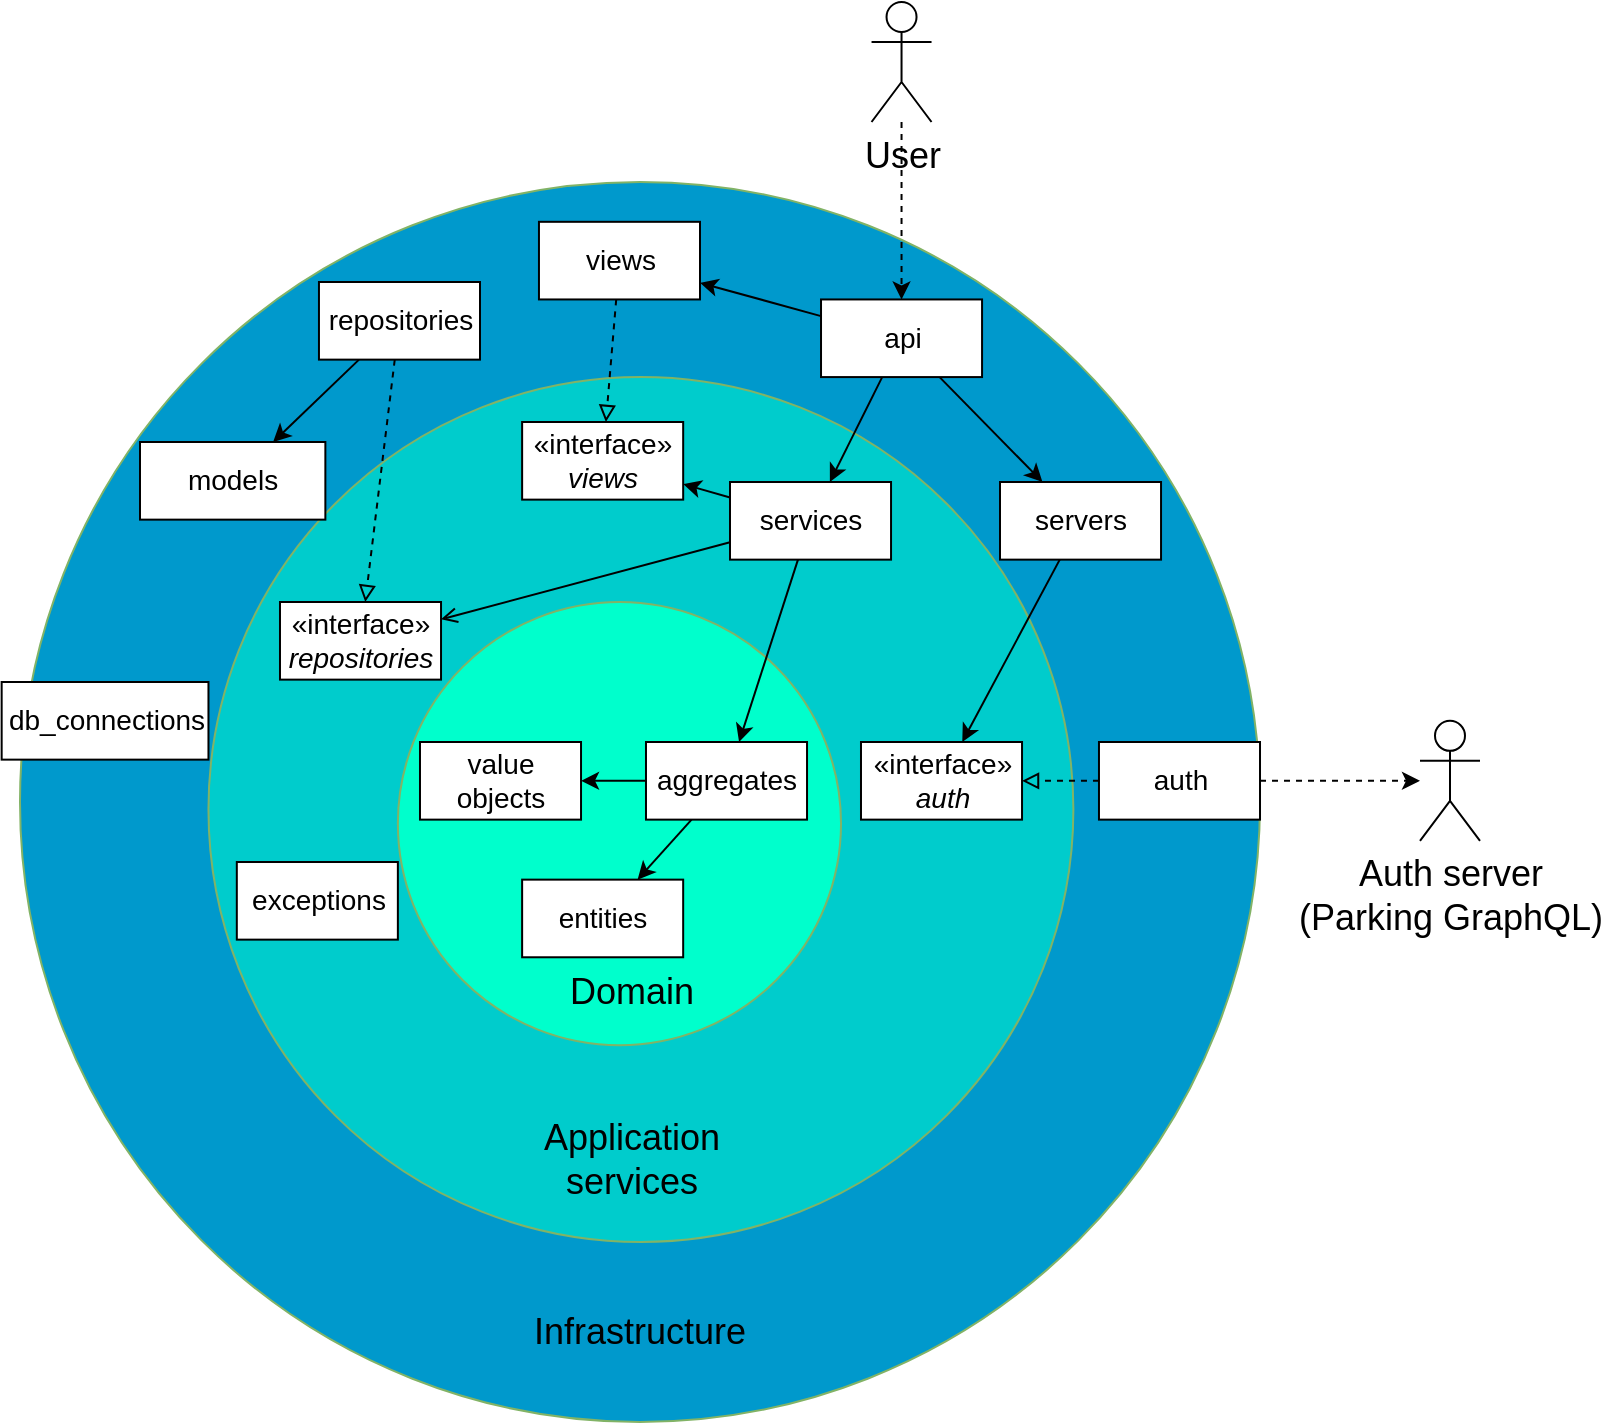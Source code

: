 <mxfile version="23.1.1" type="device" pages="3">
  <diagram id="C5RBs43oDa-KdzZeNtuy" name="Class diagram">
    <mxGraphModel dx="954" dy="581" grid="1" gridSize="10" guides="1" tooltips="1" connect="1" arrows="1" fold="1" page="1" pageScale="1" pageWidth="827" pageHeight="1169" math="0" shadow="0">
      <root>
        <mxCell id="WIyWlLk6GJQsqaUBKTNV-0" />
        <mxCell id="WIyWlLk6GJQsqaUBKTNV-1" parent="WIyWlLk6GJQsqaUBKTNV-0" />
        <mxCell id="lsLaWu2NGyzTViGppG-I-3" value="" style="group" parent="WIyWlLk6GJQsqaUBKTNV-1" vertex="1" connectable="0">
          <mxGeometry x="20" y="100" width="620" height="620" as="geometry" />
        </mxCell>
        <mxCell id="lsLaWu2NGyzTViGppG-I-2" value="" style="ellipse;whiteSpace=wrap;html=1;aspect=fixed;fillColor=#0099cc;strokeColor=#82b366;" parent="lsLaWu2NGyzTViGppG-I-3" vertex="1">
          <mxGeometry width="620" height="620" as="geometry" />
        </mxCell>
        <mxCell id="lsLaWu2NGyzTViGppG-I-1" value="" style="ellipse;whiteSpace=wrap;html=1;aspect=fixed;fillColor=#00cccc;strokeColor=#82b366;" parent="lsLaWu2NGyzTViGppG-I-3" vertex="1">
          <mxGeometry x="94.23" y="97.54" width="432.46" height="432.46" as="geometry" />
        </mxCell>
        <mxCell id="lsLaWu2NGyzTViGppG-I-0" value="" style="ellipse;whiteSpace=wrap;html=1;aspect=fixed;fillColor=#00ffcc;strokeColor=#82b366;align=center;" parent="lsLaWu2NGyzTViGppG-I-3" vertex="1">
          <mxGeometry x="188.93" y="210" width="221.58" height="221.58" as="geometry" />
        </mxCell>
        <mxCell id="lsLaWu2NGyzTViGppG-I-7" value="entities" style="html=1;fontSize=14;" parent="lsLaWu2NGyzTViGppG-I-3" vertex="1">
          <mxGeometry x="251.065" y="348.822" width="80.518" height="38.816" as="geometry" />
        </mxCell>
        <mxCell id="lsLaWu2NGyzTViGppG-I-8" value="«interface»&lt;br&gt;&lt;i&gt;repositories&lt;/i&gt;" style="html=1;fontSize=14;" parent="lsLaWu2NGyzTViGppG-I-3" vertex="1">
          <mxGeometry x="129.996" y="210.002" width="80.518" height="38.816" as="geometry" />
        </mxCell>
        <mxCell id="lsLaWu2NGyzTViGppG-I-39" style="rounded=0;orthogonalLoop=1;jettySize=auto;html=1;fontSize=14;endArrow=block;endFill=0;dashed=1;" parent="lsLaWu2NGyzTViGppG-I-3" source="lsLaWu2NGyzTViGppG-I-38" target="lsLaWu2NGyzTViGppG-I-8" edge="1">
          <mxGeometry relative="1" as="geometry" />
        </mxCell>
        <mxCell id="Sgo4O33tFJiqRKTH_Ozq-22" style="rounded=0;orthogonalLoop=1;jettySize=auto;html=1;" parent="lsLaWu2NGyzTViGppG-I-3" source="lsLaWu2NGyzTViGppG-I-38" target="Sgo4O33tFJiqRKTH_Ozq-21" edge="1">
          <mxGeometry relative="1" as="geometry" />
        </mxCell>
        <mxCell id="lsLaWu2NGyzTViGppG-I-38" value="repositories" style="html=1;fontSize=14;" parent="lsLaWu2NGyzTViGppG-I-3" vertex="1">
          <mxGeometry x="149.479" y="50.001" width="80.518" height="38.816" as="geometry" />
        </mxCell>
        <mxCell id="lsLaWu2NGyzTViGppG-I-41" style="edgeStyle=none;rounded=0;orthogonalLoop=1;jettySize=auto;html=1;fontSize=14;endArrow=open;endFill=0;" parent="lsLaWu2NGyzTViGppG-I-3" source="lsLaWu2NGyzTViGppG-I-10" target="lsLaWu2NGyzTViGppG-I-8" edge="1">
          <mxGeometry relative="1" as="geometry" />
        </mxCell>
        <mxCell id="wOMGkjf5EOQaN0JTgnZM-2" style="rounded=0;orthogonalLoop=1;jettySize=auto;html=1;" parent="lsLaWu2NGyzTViGppG-I-3" source="lsLaWu2NGyzTViGppG-I-10" target="wOMGkjf5EOQaN0JTgnZM-1" edge="1">
          <mxGeometry relative="1" as="geometry" />
        </mxCell>
        <mxCell id="ixm-vyaIn5SOb3wlX5sp-2" style="rounded=0;orthogonalLoop=1;jettySize=auto;html=1;" parent="lsLaWu2NGyzTViGppG-I-3" source="lsLaWu2NGyzTViGppG-I-10" target="ixm-vyaIn5SOb3wlX5sp-0" edge="1">
          <mxGeometry relative="1" as="geometry" />
        </mxCell>
        <mxCell id="lsLaWu2NGyzTViGppG-I-10" value="services" style="html=1;fontSize=14;" parent="lsLaWu2NGyzTViGppG-I-3" vertex="1">
          <mxGeometry x="355.0" y="150.004" width="80.518" height="38.816" as="geometry" />
        </mxCell>
        <mxCell id="Sgo4O33tFJiqRKTH_Ozq-23" style="edgeStyle=none;rounded=0;orthogonalLoop=1;jettySize=auto;html=1;" parent="lsLaWu2NGyzTViGppG-I-3" source="lsLaWu2NGyzTViGppG-I-24" target="lsLaWu2NGyzTViGppG-I-10" edge="1">
          <mxGeometry relative="1" as="geometry" />
        </mxCell>
        <mxCell id="Sgo4O33tFJiqRKTH_Ozq-24" style="edgeStyle=none;rounded=0;orthogonalLoop=1;jettySize=auto;html=1;" parent="lsLaWu2NGyzTViGppG-I-3" source="lsLaWu2NGyzTViGppG-I-24" target="Sgo4O33tFJiqRKTH_Ozq-19" edge="1">
          <mxGeometry relative="1" as="geometry" />
        </mxCell>
        <mxCell id="Rd-3Oh1vLso_yVoTqELJ-3" style="rounded=0;orthogonalLoop=1;jettySize=auto;html=1;" parent="lsLaWu2NGyzTViGppG-I-3" source="lsLaWu2NGyzTViGppG-I-24" target="Rd-3Oh1vLso_yVoTqELJ-1" edge="1">
          <mxGeometry relative="1" as="geometry" />
        </mxCell>
        <mxCell id="lsLaWu2NGyzTViGppG-I-24" value="api" style="html=1;fontSize=14;" parent="lsLaWu2NGyzTViGppG-I-3" vertex="1">
          <mxGeometry x="400.509" y="58.725" width="80.518" height="38.816" as="geometry" />
        </mxCell>
        <mxCell id="lsLaWu2NGyzTViGppG-I-11" value="db_connections" style="html=1;fontSize=14;" parent="lsLaWu2NGyzTViGppG-I-3" vertex="1">
          <mxGeometry x="-9.17" y="250" width="103.4" height="38.82" as="geometry" />
        </mxCell>
        <mxCell id="ixm-vyaIn5SOb3wlX5sp-1" style="rounded=0;orthogonalLoop=1;jettySize=auto;html=1;endArrow=block;endFill=0;dashed=1;" parent="lsLaWu2NGyzTViGppG-I-3" source="Sgo4O33tFJiqRKTH_Ozq-19" target="ixm-vyaIn5SOb3wlX5sp-0" edge="1">
          <mxGeometry relative="1" as="geometry" />
        </mxCell>
        <mxCell id="Sgo4O33tFJiqRKTH_Ozq-19" value="views" style="html=1;fontSize=14;" parent="lsLaWu2NGyzTViGppG-I-3" vertex="1">
          <mxGeometry x="259.48" y="19.909" width="80.518" height="38.816" as="geometry" />
        </mxCell>
        <mxCell id="Rd-3Oh1vLso_yVoTqELJ-5" style="rounded=0;orthogonalLoop=1;jettySize=auto;html=1;endArrow=block;endFill=0;dashed=1;" parent="lsLaWu2NGyzTViGppG-I-3" source="Sgo4O33tFJiqRKTH_Ozq-20" target="Rd-3Oh1vLso_yVoTqELJ-0" edge="1">
          <mxGeometry relative="1" as="geometry" />
        </mxCell>
        <mxCell id="Sgo4O33tFJiqRKTH_Ozq-20" value="auth" style="html=1;fontSize=14;" parent="lsLaWu2NGyzTViGppG-I-3" vertex="1">
          <mxGeometry x="539.485" y="279.999" width="80.518" height="38.816" as="geometry" />
        </mxCell>
        <mxCell id="Sgo4O33tFJiqRKTH_Ozq-21" value="models" style="html=1;fontSize=14;" parent="lsLaWu2NGyzTViGppG-I-3" vertex="1">
          <mxGeometry x="60" y="130.0" width="92.68" height="38.82" as="geometry" />
        </mxCell>
        <mxCell id="NysXpsWrsIXkPYsaMSlo-0" value="exceptions" style="html=1;fontSize=14;" parent="lsLaWu2NGyzTViGppG-I-3" vertex="1">
          <mxGeometry x="108.41" y="340.004" width="80.518" height="38.816" as="geometry" />
        </mxCell>
        <mxCell id="wOMGkjf5EOQaN0JTgnZM-0" value="value &lt;br&gt;objects" style="html=1;fontSize=14;" parent="lsLaWu2NGyzTViGppG-I-3" vertex="1">
          <mxGeometry x="199.995" y="280.002" width="80.518" height="38.816" as="geometry" />
        </mxCell>
        <mxCell id="wOMGkjf5EOQaN0JTgnZM-3" style="edgeStyle=none;rounded=0;orthogonalLoop=1;jettySize=auto;html=1;" parent="lsLaWu2NGyzTViGppG-I-3" source="wOMGkjf5EOQaN0JTgnZM-1" target="lsLaWu2NGyzTViGppG-I-7" edge="1">
          <mxGeometry relative="1" as="geometry" />
        </mxCell>
        <mxCell id="wOMGkjf5EOQaN0JTgnZM-5" style="edgeStyle=none;rounded=0;orthogonalLoop=1;jettySize=auto;html=1;" parent="lsLaWu2NGyzTViGppG-I-3" source="wOMGkjf5EOQaN0JTgnZM-1" target="wOMGkjf5EOQaN0JTgnZM-0" edge="1">
          <mxGeometry relative="1" as="geometry" />
        </mxCell>
        <mxCell id="wOMGkjf5EOQaN0JTgnZM-1" value="aggregates" style="html=1;fontSize=14;" parent="lsLaWu2NGyzTViGppG-I-3" vertex="1">
          <mxGeometry x="312.995" y="280.002" width="80.518" height="38.816" as="geometry" />
        </mxCell>
        <mxCell id="lsLaWu2NGyzTViGppG-I-4" value="&lt;font style=&quot;font-size: 18px;&quot;&gt;Domain&lt;/font&gt;" style="text;html=1;strokeColor=none;fillColor=none;align=center;verticalAlign=middle;whiteSpace=wrap;rounded=0;" parent="lsLaWu2NGyzTViGppG-I-3" vertex="1">
          <mxGeometry x="272.14" y="390" width="67.86" height="30" as="geometry" />
        </mxCell>
        <mxCell id="lsLaWu2NGyzTViGppG-I-6" value="&lt;font style=&quot;font-size: 18px;&quot;&gt;Infrastructure&lt;/font&gt;" style="text;html=1;strokeColor=none;fillColor=none;align=center;verticalAlign=middle;whiteSpace=wrap;rounded=0;" parent="lsLaWu2NGyzTViGppG-I-3" vertex="1">
          <mxGeometry x="251.07" y="560" width="117.86" height="30" as="geometry" />
        </mxCell>
        <mxCell id="lsLaWu2NGyzTViGppG-I-5" value="&lt;font style=&quot;font-size: 18px;&quot;&gt;Application services&lt;/font&gt;" style="text;html=1;strokeColor=none;fillColor=none;align=center;verticalAlign=middle;whiteSpace=wrap;rounded=0;" parent="lsLaWu2NGyzTViGppG-I-3" vertex="1">
          <mxGeometry x="257.14" y="464" width="97.86" height="50" as="geometry" />
        </mxCell>
        <mxCell id="Rd-3Oh1vLso_yVoTqELJ-0" value="«interface»&lt;br style=&quot;border-color: var(--border-color);&quot;&gt;&lt;i&gt;auth&lt;/i&gt;" style="html=1;fontSize=14;" parent="lsLaWu2NGyzTViGppG-I-3" vertex="1">
          <mxGeometry x="420.495" y="280.002" width="80.518" height="38.816" as="geometry" />
        </mxCell>
        <mxCell id="Rd-3Oh1vLso_yVoTqELJ-4" style="rounded=0;orthogonalLoop=1;jettySize=auto;html=1;" parent="lsLaWu2NGyzTViGppG-I-3" source="Rd-3Oh1vLso_yVoTqELJ-1" target="Rd-3Oh1vLso_yVoTqELJ-0" edge="1">
          <mxGeometry relative="1" as="geometry" />
        </mxCell>
        <mxCell id="Rd-3Oh1vLso_yVoTqELJ-1" value="servers" style="html=1;fontSize=14;" parent="lsLaWu2NGyzTViGppG-I-3" vertex="1">
          <mxGeometry x="489.999" y="150.005" width="80.518" height="38.816" as="geometry" />
        </mxCell>
        <mxCell id="ixm-vyaIn5SOb3wlX5sp-0" value="«interface»&lt;br&gt;&lt;i&gt;views&lt;/i&gt;" style="html=1;fontSize=14;" parent="lsLaWu2NGyzTViGppG-I-3" vertex="1">
          <mxGeometry x="251.066" y="120.002" width="80.518" height="38.816" as="geometry" />
        </mxCell>
        <mxCell id="wOMGkjf5EOQaN0JTgnZM-7" style="edgeStyle=none;rounded=0;orthogonalLoop=1;jettySize=auto;html=1;fontSize=18;dashed=1;" parent="WIyWlLk6GJQsqaUBKTNV-1" source="wOMGkjf5EOQaN0JTgnZM-6" target="lsLaWu2NGyzTViGppG-I-24" edge="1">
          <mxGeometry relative="1" as="geometry" />
        </mxCell>
        <mxCell id="wOMGkjf5EOQaN0JTgnZM-6" value="User" style="shape=umlActor;verticalLabelPosition=bottom;verticalAlign=top;html=1;outlineConnect=0;fontSize=18;" parent="WIyWlLk6GJQsqaUBKTNV-1" vertex="1">
          <mxGeometry x="445.77" y="10" width="30" height="60" as="geometry" />
        </mxCell>
        <mxCell id="Rd-3Oh1vLso_yVoTqELJ-8" value="Auth server&lt;br&gt;(Parking GraphQL)" style="shape=umlActor;verticalLabelPosition=bottom;verticalAlign=top;html=1;outlineConnect=0;fontSize=18;" parent="WIyWlLk6GJQsqaUBKTNV-1" vertex="1">
          <mxGeometry x="720" y="369.41" width="30" height="60" as="geometry" />
        </mxCell>
        <mxCell id="Rd-3Oh1vLso_yVoTqELJ-9" style="rounded=0;orthogonalLoop=1;jettySize=auto;html=1;dashed=1;" parent="WIyWlLk6GJQsqaUBKTNV-1" source="Sgo4O33tFJiqRKTH_Ozq-20" target="Rd-3Oh1vLso_yVoTqELJ-8" edge="1">
          <mxGeometry relative="1" as="geometry" />
        </mxCell>
      </root>
    </mxGraphModel>
  </diagram>
  <diagram id="CHLFLKvDqn4ZP3a6oMDH" name="Deployment diagram">
    <mxGraphModel dx="1004" dy="612" grid="1" gridSize="10" guides="1" tooltips="1" connect="1" arrows="1" fold="1" page="1" pageScale="1" pageWidth="827" pageHeight="1169" math="0" shadow="0">
      <root>
        <mxCell id="0" />
        <mxCell id="1" parent="0" />
        <mxCell id="tsjrXeTJMkpEpouFfiP--17" value="REST API" style="text;align=center;fontStyle=0;verticalAlign=middle;spacingLeft=3;spacingRight=3;strokeColor=none;rotatable=0;points=[[0,0.5],[1,0.5]];portConstraint=eastwest;fontSize=15;" parent="1" vertex="1">
          <mxGeometry x="85" y="825" width="100" height="46" as="geometry" />
        </mxCell>
        <mxCell id="ZrjcsuKuZAV5sQ9e0-kJ-6" value="" style="rounded=0;orthogonalLoop=1;jettySize=auto;html=1;endArrow=halfCircle;endFill=0;entryX=0.5;entryY=0.5;endSize=6;strokeWidth=1;sketch=0;dashed=1;" parent="1" source="i0YoTwmgu5wH7frchdvh-2" target="ZrjcsuKuZAV5sQ9e0-kJ-7" edge="1">
          <mxGeometry relative="1" as="geometry">
            <mxPoint x="-10" y="568.621" as="sourcePoint" />
          </mxGeometry>
        </mxCell>
        <mxCell id="ZrjcsuKuZAV5sQ9e0-kJ-7" value="" style="ellipse;whiteSpace=wrap;html=1;align=center;aspect=fixed;resizable=0;points=[];outlineConnect=0;sketch=0;" parent="1" vertex="1">
          <mxGeometry x="130" y="815" width="10" height="10" as="geometry" />
        </mxCell>
        <mxCell id="i0YoTwmgu5wH7frchdvh-1" value="message broker&lt;br style=&quot;font-size: 14px;&quot;&gt;&amp;lt;Redis&amp;gt;" style="sketch=0;aspect=fixed;html=1;points=[];align=center;image;fontSize=14;image=img/lib/mscae/Cache_Redis_Product.svg;" vertex="1" parent="1">
          <mxGeometry x="310" y="990" width="50" height="42" as="geometry" />
        </mxCell>
        <mxCell id="i0YoTwmgu5wH7frchdvh-3" value="Publish" style="rounded=0;orthogonalLoop=1;jettySize=auto;html=1;fontSize=14;" edge="1" parent="1" source="i0YoTwmgu5wH7frchdvh-2" target="i0YoTwmgu5wH7frchdvh-1">
          <mxGeometry x="0.157" y="10" relative="1" as="geometry">
            <mxPoint as="offset" />
          </mxGeometry>
        </mxCell>
        <mxCell id="i0YoTwmgu5wH7frchdvh-2" value="api&lt;br style=&quot;font-size: 14px;&quot;&gt;&amp;lt;Python Flask&amp;gt;" style="shape=image;html=1;verticalAlign=top;verticalLabelPosition=bottom;labelBackgroundColor=#ffffff;imageAspect=0;aspect=fixed;image=https://cdn4.iconfinder.com/data/icons/scripting-and-programming-languages/512/Python_logo-128.png;fontSize=14;" vertex="1" parent="1">
          <mxGeometry x="200" y="790" width="60" height="60" as="geometry" />
        </mxCell>
        <mxCell id="i0YoTwmgu5wH7frchdvh-5" value="&lt;font style=&quot;font-size: 15px;&quot;&gt;Subscribe&lt;/font&gt;" style="rounded=0;orthogonalLoop=1;jettySize=auto;html=1;" edge="1" parent="1" source="i0YoTwmgu5wH7frchdvh-4" target="i0YoTwmgu5wH7frchdvh-1">
          <mxGeometry relative="1" as="geometry" />
        </mxCell>
        <mxCell id="i0YoTwmgu5wH7frchdvh-8" value="&lt;font style=&quot;font-size: 15px;&quot;&gt;Read/Write&lt;/font&gt;" style="rounded=0;orthogonalLoop=1;jettySize=auto;html=1;" edge="1" parent="1" source="i0YoTwmgu5wH7frchdvh-4" target="i0YoTwmgu5wH7frchdvh-7">
          <mxGeometry relative="1" as="geometry" />
        </mxCell>
        <mxCell id="i0YoTwmgu5wH7frchdvh-4" value="bayes&lt;br style=&quot;font-size: 15px;&quot;&gt;&amp;lt;Python&amp;gt;" style="shape=image;html=1;verticalAlign=top;verticalLabelPosition=bottom;labelBackgroundColor=#ffffff;imageAspect=0;aspect=fixed;image=https://cdn4.iconfinder.com/data/icons/scripting-and-programming-languages/512/Python_logo-128.png;fontSize=15;" vertex="1" parent="1">
          <mxGeometry x="400" y="790" width="60" height="60" as="geometry" />
        </mxCell>
        <mxCell id="i0YoTwmgu5wH7frchdvh-7" value="in-memory database&lt;br&gt;&amp;lt;Redis&amp;gt;" style="sketch=0;aspect=fixed;html=1;points=[];align=center;image;fontSize=14;image=img/lib/mscae/Cache_Redis_Product.svg;" vertex="1" parent="1">
          <mxGeometry x="490" y="990" width="50" height="42" as="geometry" />
        </mxCell>
      </root>
    </mxGraphModel>
  </diagram>
  <diagram id="o0UaE2SFA4dS10cEcsgZ" name="Sequence diagram">
    <mxGraphModel dx="1004" dy="612" grid="1" gridSize="10" guides="1" tooltips="1" connect="1" arrows="1" fold="1" page="1" pageScale="1" pageWidth="827" pageHeight="1169" math="0" shadow="0">
      <root>
        <mxCell id="0" />
        <mxCell id="1" parent="0" />
        <mxCell id="7tKHPjhK-mxmBWOkA2Lx-3" value="" style="rounded=0;whiteSpace=wrap;html=1;" parent="1" vertex="1">
          <mxGeometry x="140" y="80" width="540" height="510" as="geometry" />
        </mxCell>
        <mxCell id="7tKHPjhK-mxmBWOkA2Lx-1" value="" style="shape=umlLifeline;perimeter=lifelinePerimeter;whiteSpace=wrap;html=1;container=1;dropTarget=0;collapsible=0;recursiveResize=0;outlineConnect=0;portConstraint=eastwest;newEdgeStyle={&quot;edgeStyle&quot;:&quot;elbowEdgeStyle&quot;,&quot;elbow&quot;:&quot;vertical&quot;,&quot;curved&quot;:0,&quot;rounded&quot;:0};participant=umlActor;size=40;" parent="1" vertex="1">
          <mxGeometry x="60" y="20" width="20" height="560" as="geometry" />
        </mxCell>
        <mxCell id="7tKHPjhK-mxmBWOkA2Lx-5" value=":message broker" style="shape=umlLifeline;perimeter=lifelinePerimeter;whiteSpace=wrap;html=1;container=1;dropTarget=0;collapsible=0;recursiveResize=0;outlineConnect=0;portConstraint=eastwest;newEdgeStyle={&quot;edgeStyle&quot;:&quot;elbowEdgeStyle&quot;,&quot;elbow&quot;:&quot;vertical&quot;,&quot;curved&quot;:0,&quot;rounded&quot;:0};fillColor=#f8cecc;strokeColor=#b85450;" parent="1" vertex="1">
          <mxGeometry x="440" y="20" width="100" height="560" as="geometry" />
        </mxCell>
        <mxCell id="7tKHPjhK-mxmBWOkA2Lx-15" value="" style="html=1;points=[];perimeter=orthogonalPerimeter;outlineConnect=0;targetShapes=umlLifeline;portConstraint=eastwest;newEdgeStyle={&quot;edgeStyle&quot;:&quot;elbowEdgeStyle&quot;,&quot;elbow&quot;:&quot;vertical&quot;,&quot;curved&quot;:0,&quot;rounded&quot;:0};" parent="7tKHPjhK-mxmBWOkA2Lx-5" vertex="1">
          <mxGeometry x="45" y="120" width="10" height="110" as="geometry" />
        </mxCell>
        <mxCell id="7tKHPjhK-mxmBWOkA2Lx-8" value="GET /update_model/&amp;lt;new data&amp;gt;" style="html=1;verticalAlign=bottom;startArrow=oval;endArrow=block;startSize=8;edgeStyle=elbowEdgeStyle;elbow=vertical;curved=0;rounded=0;" parent="1" source="7tKHPjhK-mxmBWOkA2Lx-1" target="7tKHPjhK-mxmBWOkA2Lx-7" edge="1">
          <mxGeometry x="-0.003" relative="1" as="geometry">
            <mxPoint x="170" y="130.35" as="sourcePoint" />
            <Array as="points">
              <mxPoint x="110" y="130" />
            </Array>
            <mxPoint as="offset" />
          </mxGeometry>
        </mxCell>
        <mxCell id="7tKHPjhK-mxmBWOkA2Lx-4" value=":api" style="shape=umlLifeline;perimeter=lifelinePerimeter;whiteSpace=wrap;html=1;container=1;dropTarget=0;collapsible=0;recursiveResize=0;outlineConnect=0;portConstraint=eastwest;newEdgeStyle={&quot;edgeStyle&quot;:&quot;elbowEdgeStyle&quot;,&quot;elbow&quot;:&quot;vertical&quot;,&quot;curved&quot;:0,&quot;rounded&quot;:0};fillColor=#fff2cc;strokeColor=#d6b656;" parent="1" vertex="1">
          <mxGeometry x="180" y="20" width="100" height="560" as="geometry" />
        </mxCell>
        <mxCell id="7tKHPjhK-mxmBWOkA2Lx-7" value="" style="html=1;points=[];perimeter=orthogonalPerimeter;outlineConnect=0;targetShapes=umlLifeline;portConstraint=eastwest;newEdgeStyle={&quot;edgeStyle&quot;:&quot;elbowEdgeStyle&quot;,&quot;elbow&quot;:&quot;vertical&quot;,&quot;curved&quot;:0,&quot;rounded&quot;:0};" parent="7tKHPjhK-mxmBWOkA2Lx-4" vertex="1">
          <mxGeometry x="45" y="110.35" width="10" height="39.65" as="geometry" />
        </mxCell>
        <mxCell id="7tKHPjhK-mxmBWOkA2Lx-16" value="Publish (&lt;i&gt;new data)&lt;/i&gt;" style="html=1;verticalAlign=bottom;endArrow=block;edgeStyle=elbowEdgeStyle;elbow=vertical;curved=0;rounded=0;" parent="1" edge="1">
          <mxGeometry relative="1" as="geometry">
            <mxPoint x="239" y="149.997" as="sourcePoint" />
            <Array as="points" />
            <mxPoint x="489" y="149.997" as="targetPoint" />
          </mxGeometry>
        </mxCell>
        <mxCell id="7tKHPjhK-mxmBWOkA2Lx-18" value="return OK" style="html=1;verticalAlign=bottom;endArrow=open;dashed=1;endSize=8;edgeStyle=elbowEdgeStyle;elbow=vertical;curved=0;rounded=0;" parent="1" edge="1">
          <mxGeometry relative="1" as="geometry">
            <mxPoint x="225" y="170.001" as="sourcePoint" />
            <mxPoint x="70.012" y="170.001" as="targetPoint" />
            <Array as="points" />
          </mxGeometry>
        </mxCell>
        <mxCell id="7tKHPjhK-mxmBWOkA2Lx-53" value="User" style="text;align=center;fontStyle=1;verticalAlign=middle;spacingLeft=3;spacingRight=3;strokeColor=none;rotatable=0;points=[[0,0.5],[1,0.5]];portConstraint=eastwest;html=1;" parent="1" vertex="1">
          <mxGeometry x="30" y="60" width="80" height="26" as="geometry" />
        </mxCell>
        <mxCell id="pykDE-V2YqIw5G7txerA-1" value=":in-memory DB" style="shape=umlLifeline;perimeter=lifelinePerimeter;whiteSpace=wrap;html=1;container=1;dropTarget=0;collapsible=0;recursiveResize=0;outlineConnect=0;portConstraint=eastwest;newEdgeStyle={&quot;edgeStyle&quot;:&quot;elbowEdgeStyle&quot;,&quot;elbow&quot;:&quot;vertical&quot;,&quot;curved&quot;:0,&quot;rounded&quot;:0};fillColor=#f8cecc;strokeColor=#b85450;" vertex="1" parent="1">
          <mxGeometry x="560" y="20" width="100" height="560" as="geometry" />
        </mxCell>
        <mxCell id="pykDE-V2YqIw5G7txerA-3" value="" style="html=1;points=[];perimeter=orthogonalPerimeter;outlineConnect=0;targetShapes=umlLifeline;portConstraint=eastwest;newEdgeStyle={&quot;edgeStyle&quot;:&quot;elbowEdgeStyle&quot;,&quot;elbow&quot;:&quot;vertical&quot;,&quot;curved&quot;:0,&quot;rounded&quot;:0};" vertex="1" parent="pykDE-V2YqIw5G7txerA-1">
          <mxGeometry x="45" y="280.21" width="10" height="39.79" as="geometry" />
        </mxCell>
        <mxCell id="pykDE-V2YqIw5G7txerA-4" value="" style="html=1;points=[];perimeter=orthogonalPerimeter;outlineConnect=0;targetShapes=umlLifeline;portConstraint=eastwest;newEdgeStyle={&quot;edgeStyle&quot;:&quot;elbowEdgeStyle&quot;,&quot;elbow&quot;:&quot;vertical&quot;,&quot;curved&quot;:0,&quot;rounded&quot;:0};" vertex="1" parent="pykDE-V2YqIw5G7txerA-1">
          <mxGeometry x="45" y="400" width="10" height="20" as="geometry" />
        </mxCell>
        <mxCell id="pykDE-V2YqIw5G7txerA-5" value=":bayes" style="shape=umlLifeline;perimeter=lifelinePerimeter;whiteSpace=wrap;html=1;container=1;dropTarget=0;collapsible=0;recursiveResize=0;outlineConnect=0;portConstraint=eastwest;newEdgeStyle={&quot;edgeStyle&quot;:&quot;elbowEdgeStyle&quot;,&quot;elbow&quot;:&quot;vertical&quot;,&quot;curved&quot;:0,&quot;rounded&quot;:0};fillColor=#fff2cc;strokeColor=#d6b656;" vertex="1" parent="1">
          <mxGeometry x="314" y="20" width="100" height="560" as="geometry" />
        </mxCell>
        <mxCell id="pykDE-V2YqIw5G7txerA-9" value="update model &lt;br&gt;(&lt;i&gt;new data, old knowledge&lt;/i&gt;)" style="html=1;align=left;spacingLeft=2;endArrow=block;rounded=0;edgeStyle=orthogonalEdgeStyle;curved=0;rounded=0;" edge="1" parent="pykDE-V2YqIw5G7txerA-5">
          <mxGeometry relative="1" as="geometry">
            <mxPoint x="55" y="340" as="sourcePoint" />
            <Array as="points">
              <mxPoint x="80" y="340" />
              <mxPoint x="80" y="370" />
            </Array>
            <mxPoint x="55" y="370" as="targetPoint" />
            <mxPoint as="offset" />
          </mxGeometry>
        </mxCell>
        <mxCell id="A43hyMuf7WO1viXy1L7d-1" value="" style="html=1;points=[];perimeter=orthogonalPerimeter;outlineConnect=0;targetShapes=umlLifeline;portConstraint=eastwest;newEdgeStyle={&quot;edgeStyle&quot;:&quot;elbowEdgeStyle&quot;,&quot;elbow&quot;:&quot;vertical&quot;,&quot;curved&quot;:0,&quot;rounded&quot;:0};" vertex="1" parent="pykDE-V2YqIw5G7txerA-5">
          <mxGeometry x="45" y="180" width="10" height="380" as="geometry" />
        </mxCell>
        <mxCell id="A43hyMuf7WO1viXy1L7d-2" value="Subscribe" style="edgeStyle=elbowEdgeStyle;rounded=0;orthogonalLoop=1;jettySize=auto;html=1;elbow=vertical;curved=0;" edge="1" parent="1" source="A43hyMuf7WO1viXy1L7d-1" target="7tKHPjhK-mxmBWOkA2Lx-15">
          <mxGeometry relative="1" as="geometry">
            <Array as="points">
              <mxPoint x="460" y="210" />
            </Array>
          </mxGeometry>
        </mxCell>
        <mxCell id="A43hyMuf7WO1viXy1L7d-3" value="return &lt;i&gt;new data&lt;/i&gt;" style="edgeStyle=elbowEdgeStyle;rounded=0;orthogonalLoop=1;jettySize=auto;html=1;elbow=vertical;curved=0;dashed=1;" edge="1" parent="1">
          <mxGeometry relative="1" as="geometry">
            <mxPoint x="485" y="240" as="sourcePoint" />
            <mxPoint x="369" y="240" as="targetPoint" />
          </mxGeometry>
        </mxCell>
        <mxCell id="A43hyMuf7WO1viXy1L7d-4" value="generate&lt;br&gt;visualisation (&lt;i&gt;new knowledge&lt;/i&gt;)" style="html=1;align=left;spacingLeft=2;endArrow=block;rounded=0;edgeStyle=orthogonalEdgeStyle;curved=0;rounded=0;" edge="1" parent="1">
          <mxGeometry relative="1" as="geometry">
            <mxPoint x="370" y="500" as="sourcePoint" />
            <Array as="points">
              <mxPoint x="395" y="500" />
              <mxPoint x="395" y="530" />
            </Array>
            <mxPoint x="370" y="530" as="targetPoint" />
            <mxPoint as="offset" />
          </mxGeometry>
        </mxCell>
        <mxCell id="A43hyMuf7WO1viXy1L7d-5" value="Read&amp;nbsp;&lt;i&gt;old knowledge&lt;/i&gt;" style="edgeStyle=elbowEdgeStyle;rounded=0;orthogonalLoop=1;jettySize=auto;html=1;elbow=vertical;curved=0;" edge="1" parent="1">
          <mxGeometry relative="1" as="geometry">
            <mxPoint x="372" y="300.003" as="sourcePoint" />
            <mxPoint x="608" y="300.003" as="targetPoint" />
          </mxGeometry>
        </mxCell>
        <mxCell id="A43hyMuf7WO1viXy1L7d-6" value="return &lt;i&gt;old knowledge&lt;/i&gt;" style="edgeStyle=elbowEdgeStyle;rounded=0;orthogonalLoop=1;jettySize=auto;html=1;elbow=vertical;curved=0;dashed=1;" edge="1" parent="1">
          <mxGeometry relative="1" as="geometry">
            <mxPoint x="605" y="334.663" as="sourcePoint" />
            <mxPoint x="369" y="334.663" as="targetPoint" />
          </mxGeometry>
        </mxCell>
        <mxCell id="A43hyMuf7WO1viXy1L7d-8" style="edgeStyle=elbowEdgeStyle;rounded=0;orthogonalLoop=1;jettySize=auto;html=1;elbow=vertical;curved=0;" edge="1" parent="1">
          <mxGeometry relative="1" as="geometry">
            <mxPoint x="372" y="419.997" as="sourcePoint" />
            <mxPoint x="608" y="419.997" as="targetPoint" />
          </mxGeometry>
        </mxCell>
        <mxCell id="A43hyMuf7WO1viXy1L7d-9" value="Write &lt;i&gt;new knowledge&lt;/i&gt;" style="edgeLabel;html=1;align=center;verticalAlign=middle;resizable=0;points=[];" vertex="1" connectable="0" parent="A43hyMuf7WO1viXy1L7d-8">
          <mxGeometry x="0.378" y="2" relative="1" as="geometry">
            <mxPoint x="-39" y="2" as="offset" />
          </mxGeometry>
        </mxCell>
        <mxCell id="A43hyMuf7WO1viXy1L7d-13" value=":filesystem&lt;br&gt;(`/graphs` folder)" style="shape=umlLifeline;perimeter=lifelinePerimeter;whiteSpace=wrap;html=1;container=1;dropTarget=0;collapsible=0;recursiveResize=0;outlineConnect=0;portConstraint=eastwest;newEdgeStyle={&quot;edgeStyle&quot;:&quot;elbowEdgeStyle&quot;,&quot;elbow&quot;:&quot;vertical&quot;,&quot;curved&quot;:0,&quot;rounded&quot;:0};" vertex="1" parent="1">
          <mxGeometry x="710" y="20" width="100" height="560" as="geometry" />
        </mxCell>
        <mxCell id="A43hyMuf7WO1viXy1L7d-15" value="" style="html=1;points=[];perimeter=orthogonalPerimeter;outlineConnect=0;targetShapes=umlLifeline;portConstraint=eastwest;newEdgeStyle={&quot;edgeStyle&quot;:&quot;elbowEdgeStyle&quot;,&quot;elbow&quot;:&quot;vertical&quot;,&quot;curved&quot;:0,&quot;rounded&quot;:0};" vertex="1" parent="A43hyMuf7WO1viXy1L7d-13">
          <mxGeometry x="45" y="530" width="10" height="20" as="geometry" />
        </mxCell>
        <mxCell id="A43hyMuf7WO1viXy1L7d-16" value="Save visualisation" style="edgeStyle=elbowEdgeStyle;rounded=0;orthogonalLoop=1;jettySize=auto;html=1;elbow=vertical;curved=0;" edge="1" parent="1" source="A43hyMuf7WO1viXy1L7d-1" target="A43hyMuf7WO1viXy1L7d-15">
          <mxGeometry relative="1" as="geometry" />
        </mxCell>
      </root>
    </mxGraphModel>
  </diagram>
</mxfile>
